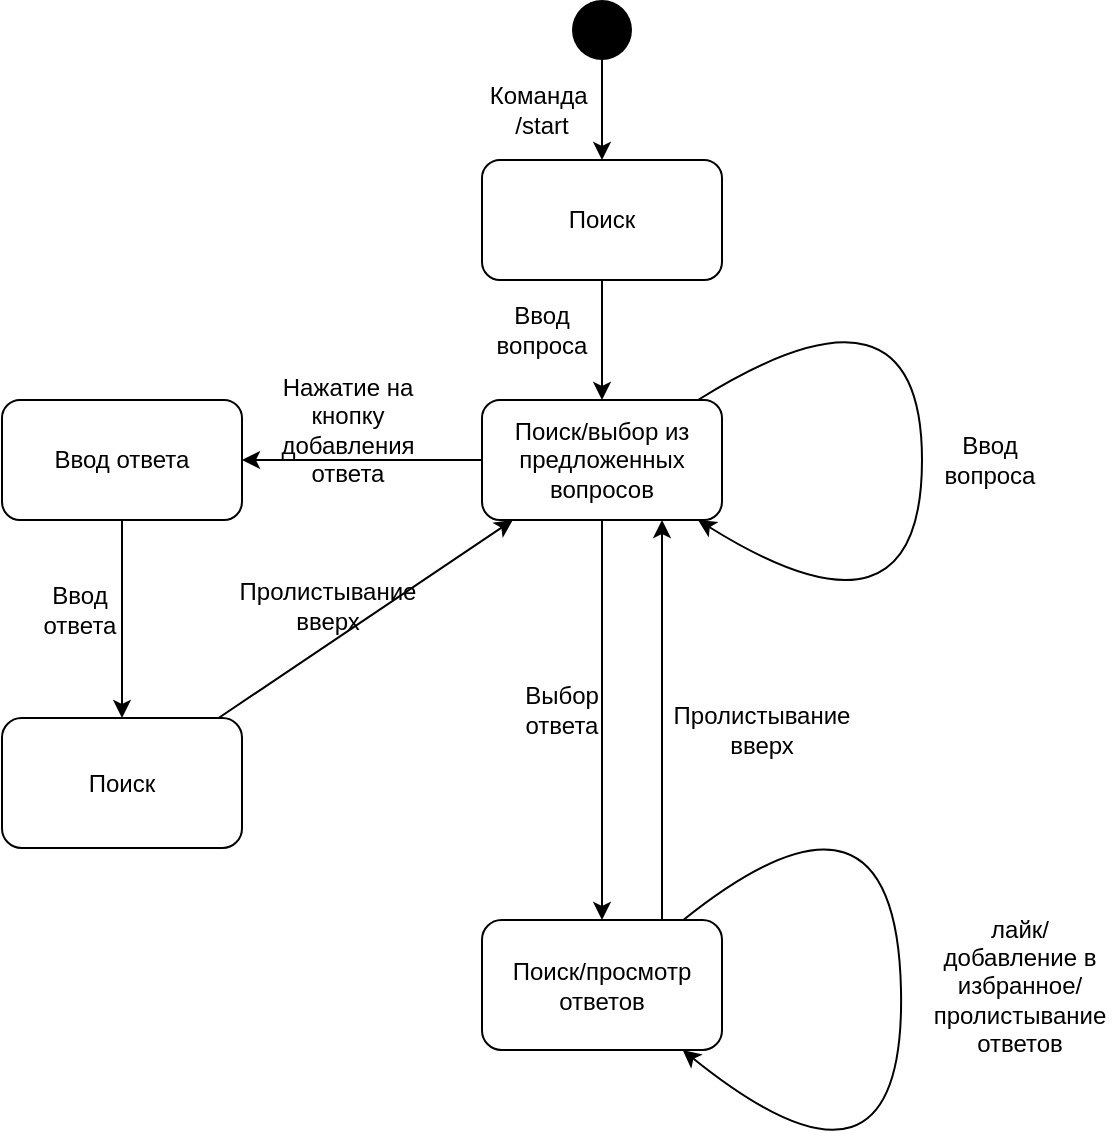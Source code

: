 <mxfile version="14.6.13" type="device"><diagram id="0nOqOfaUT5yWqmhguRZu" name="Страница 1"><mxGraphModel dx="946" dy="603" grid="0" gridSize="10" guides="1" tooltips="1" connect="1" arrows="1" fold="1" page="1" pageScale="1" pageWidth="827" pageHeight="1169" math="0" shadow="0"><root><mxCell id="0"/><mxCell id="1" parent="0"/><mxCell id="3SioT7c-SJyK2wOruIFz-6" value="" style="endArrow=classic;html=1;rounded=0;" parent="1" source="Aax2DAWPCCYh5DlJlyah-6" target="Aax2DAWPCCYh5DlJlyah-4" edge="1"><mxGeometry width="50" height="50" relative="1" as="geometry"><mxPoint x="320" y="50" as="sourcePoint"/><mxPoint x="320" y="100" as="targetPoint"/></mxGeometry></mxCell><mxCell id="3SioT7c-SJyK2wOruIFz-7" value="" style="endArrow=classic;html=1;rounded=0;" parent="1" source="Aax2DAWPCCYh5DlJlyah-4" target="Aax2DAWPCCYh5DlJlyah-2" edge="1"><mxGeometry width="50" height="50" relative="1" as="geometry"><mxPoint x="320" y="160" as="sourcePoint"/><mxPoint x="320" y="220" as="targetPoint"/></mxGeometry></mxCell><mxCell id="3SioT7c-SJyK2wOruIFz-8" value="" style="endArrow=classic;html=1;curved=1;" parent="1" source="Aax2DAWPCCYh5DlJlyah-2" target="Aax2DAWPCCYh5DlJlyah-2" edge="1"><mxGeometry width="50" height="50" relative="1" as="geometry"><mxPoint x="368" y="220" as="sourcePoint"/><mxPoint x="368" y="280" as="targetPoint"/><Array as="points"><mxPoint x="480" y="150"/></Array></mxGeometry></mxCell><mxCell id="3SioT7c-SJyK2wOruIFz-9" value="Ввод вопроса" style="text;html=1;strokeColor=none;fillColor=none;align=center;verticalAlign=middle;whiteSpace=wrap;rounded=0;" parent="1" vertex="1"><mxGeometry x="484" y="235" width="60" height="30" as="geometry"/></mxCell><mxCell id="3SioT7c-SJyK2wOruIFz-10" value="Ввод вопроса" style="text;html=1;strokeColor=none;fillColor=none;align=center;verticalAlign=middle;whiteSpace=wrap;rounded=0;" parent="1" vertex="1"><mxGeometry x="260" y="170" width="60" height="30" as="geometry"/></mxCell><mxCell id="3SioT7c-SJyK2wOruIFz-12" value="" style="endArrow=classic;html=1;curved=1;" parent="1" source="Aax2DAWPCCYh5DlJlyah-2" target="Aax2DAWPCCYh5DlJlyah-3" edge="1"><mxGeometry width="50" height="50" relative="1" as="geometry"><mxPoint x="320" y="280" as="sourcePoint"/><mxPoint x="320" y="360" as="targetPoint"/></mxGeometry></mxCell><mxCell id="3SioT7c-SJyK2wOruIFz-13" value="Выбор ответа" style="text;html=1;strokeColor=none;fillColor=none;align=center;verticalAlign=middle;whiteSpace=wrap;rounded=0;" parent="1" vertex="1"><mxGeometry x="270" y="360" width="60" height="30" as="geometry"/></mxCell><mxCell id="3SioT7c-SJyK2wOruIFz-14" value="" style="endArrow=classic;html=1;curved=1;" parent="1" source="Aax2DAWPCCYh5DlJlyah-3" target="Aax2DAWPCCYh5DlJlyah-3" edge="1"><mxGeometry width="50" height="50" relative="1" as="geometry"><mxPoint x="310" y="366.667" as="sourcePoint"/><mxPoint x="310" y="423.333" as="targetPoint"/><Array as="points"><mxPoint x="467" y="395"/><mxPoint x="472" y="635"/></Array></mxGeometry></mxCell><mxCell id="3SioT7c-SJyK2wOruIFz-15" value="лайк/добавление в избранное/пролистывание ответов" style="text;html=1;strokeColor=none;fillColor=none;align=center;verticalAlign=middle;whiteSpace=wrap;rounded=0;" parent="1" vertex="1"><mxGeometry x="481" y="487.5" width="96" height="50" as="geometry"/></mxCell><mxCell id="3SioT7c-SJyK2wOruIFz-17" value="" style="endArrow=classic;html=1;curved=1;" parent="1" source="Aax2DAWPCCYh5DlJlyah-2" target="Aax2DAWPCCYh5DlJlyah-1" edge="1"><mxGeometry width="50" height="50" relative="1" as="geometry"><mxPoint x="274.483" y="280" as="sourcePoint"/><mxPoint x="121.724" y="365" as="targetPoint"/></mxGeometry></mxCell><mxCell id="3SioT7c-SJyK2wOruIFz-20" value="Нажатие на кнопку добавления ответа" style="text;html=1;strokeColor=none;fillColor=none;align=center;verticalAlign=middle;whiteSpace=wrap;rounded=0;" parent="1" vertex="1"><mxGeometry x="163" y="220" width="60" height="30" as="geometry"/></mxCell><mxCell id="3SioT7c-SJyK2wOruIFz-21" value="" style="endArrow=classic;html=1;curved=1;" parent="1" source="Aax2DAWPCCYh5DlJlyah-1" target="Aax2DAWPCCYh5DlJlyah-10" edge="1"><mxGeometry width="50" height="50" relative="1" as="geometry"><mxPoint x="130" y="395" as="sourcePoint"/><mxPoint x="260" y="395" as="targetPoint"/></mxGeometry></mxCell><mxCell id="3SioT7c-SJyK2wOruIFz-22" value="Ввод ответа" style="text;html=1;strokeColor=none;fillColor=none;align=center;verticalAlign=middle;whiteSpace=wrap;rounded=0;" parent="1" vertex="1"><mxGeometry x="29" y="310" width="60" height="30" as="geometry"/></mxCell><mxCell id="Aax2DAWPCCYh5DlJlyah-1" value="&lt;span&gt;Ввод ответа&lt;/span&gt;" style="rounded=1;whiteSpace=wrap;html=1;" vertex="1" parent="1"><mxGeometry x="20" y="220" width="120" height="60" as="geometry"/></mxCell><mxCell id="Aax2DAWPCCYh5DlJlyah-2" value="Поиск/выбор из предложенных вопросов" style="rounded=1;whiteSpace=wrap;html=1;" vertex="1" parent="1"><mxGeometry x="260" y="220" width="120" height="60" as="geometry"/></mxCell><mxCell id="Aax2DAWPCCYh5DlJlyah-3" value="Поиск/просмотр ответов" style="rounded=1;whiteSpace=wrap;html=1;" vertex="1" parent="1"><mxGeometry x="260" y="480" width="120" height="65" as="geometry"/></mxCell><mxCell id="Aax2DAWPCCYh5DlJlyah-4" value="&lt;span&gt;Поиск&lt;/span&gt;" style="rounded=1;whiteSpace=wrap;html=1;" vertex="1" parent="1"><mxGeometry x="260" y="100" width="120" height="60" as="geometry"/></mxCell><mxCell id="Aax2DAWPCCYh5DlJlyah-6" value="" style="ellipse;fillColor=#000000;strokeColor=none;" vertex="1" parent="1"><mxGeometry x="305" y="20" width="30" height="30" as="geometry"/></mxCell><mxCell id="Aax2DAWPCCYh5DlJlyah-7" value="Команда&amp;nbsp;&lt;br&gt;/start" style="text;html=1;strokeColor=none;fillColor=none;align=center;verticalAlign=middle;whiteSpace=wrap;rounded=0;" vertex="1" parent="1"><mxGeometry x="260" y="60" width="60" height="30" as="geometry"/></mxCell><mxCell id="Aax2DAWPCCYh5DlJlyah-8" value="" style="endArrow=classic;html=1;exitX=0.75;exitY=0;exitDx=0;exitDy=0;entryX=0.75;entryY=1;entryDx=0;entryDy=0;" edge="1" parent="1" source="Aax2DAWPCCYh5DlJlyah-3" target="Aax2DAWPCCYh5DlJlyah-2"><mxGeometry width="50" height="50" relative="1" as="geometry"><mxPoint x="210" y="300" as="sourcePoint"/><mxPoint x="260" y="250" as="targetPoint"/></mxGeometry></mxCell><mxCell id="Aax2DAWPCCYh5DlJlyah-9" value="Пролистывание вверх" style="text;html=1;strokeColor=none;fillColor=none;align=center;verticalAlign=middle;whiteSpace=wrap;rounded=0;" vertex="1" parent="1"><mxGeometry x="370" y="370" width="60" height="30" as="geometry"/></mxCell><mxCell id="Aax2DAWPCCYh5DlJlyah-10" value="Поиск" style="rounded=1;whiteSpace=wrap;html=1;" vertex="1" parent="1"><mxGeometry x="20" y="379" width="120" height="65" as="geometry"/></mxCell><mxCell id="Aax2DAWPCCYh5DlJlyah-11" value="" style="endArrow=classic;html=1;curved=1;" edge="1" parent="1" source="Aax2DAWPCCYh5DlJlyah-10" target="Aax2DAWPCCYh5DlJlyah-2"><mxGeometry width="50" height="50" relative="1" as="geometry"><mxPoint x="118.16" y="435" as="sourcePoint"/><mxPoint x="221" y="459" as="targetPoint"/></mxGeometry></mxCell><mxCell id="Aax2DAWPCCYh5DlJlyah-12" value="Пролистывание вверх" style="text;html=1;strokeColor=none;fillColor=none;align=center;verticalAlign=middle;whiteSpace=wrap;rounded=0;" vertex="1" parent="1"><mxGeometry x="153" y="308" width="60" height="30" as="geometry"/></mxCell></root></mxGraphModel></diagram></mxfile>